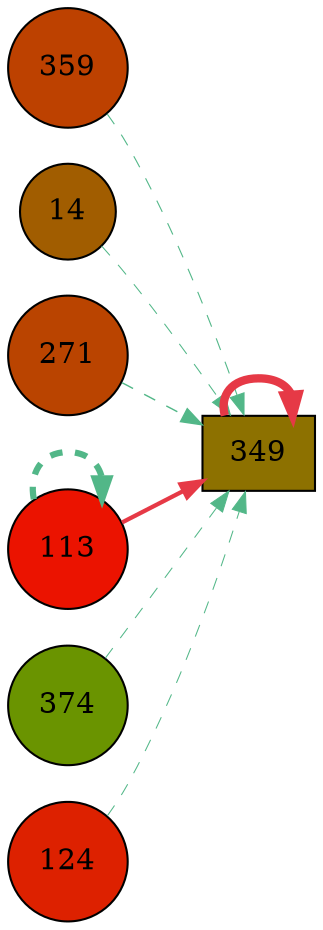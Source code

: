 digraph G{
rankdir=LR;
359 [style=filled, shape=circle, fillcolor="#bd4100", label="359"];
14 [style=filled, shape=circle, fillcolor="#a15d00", label="14"];
271 [style=filled, shape=circle, fillcolor="#ba4400", label="271"];
113 [style=filled, shape=circle, fillcolor="#eb1300", label="113"];
374 [style=filled, shape=circle, fillcolor="#6a9400", label="374"];
124 [style=filled, shape=circle, fillcolor="#dd2100", label="124"];
349 [style=filled, shape=box, fillcolor="#8d7100", label="349"];
349 -> 349 [color="#e63946",penwidth=4.00];
113 -> 349 [color="#e63946",penwidth=2.05];
113 -> 113 [color="#52b788",style=dashed,penwidth=3.00];
271 -> 349 [color="#52b788",style=dashed,penwidth=0.68];
359 -> 349 [color="#52b788",style=dashed,penwidth=0.53];
124 -> 349 [color="#52b788",style=dashed,penwidth=0.50];
374 -> 349 [color="#52b788",style=dashed,penwidth=0.50];
14 -> 349 [color="#52b788",style=dashed,penwidth=0.50];
}